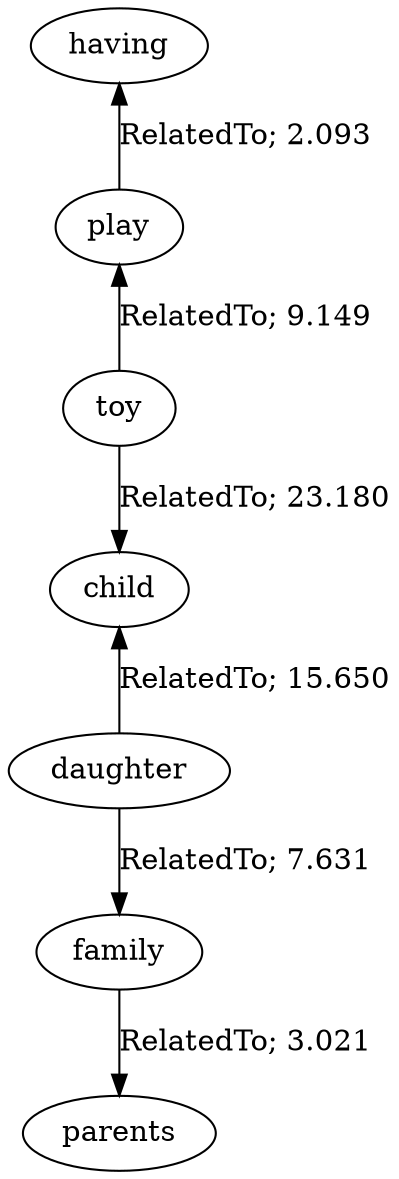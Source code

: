 // The path the concepts from "having" to "parents".Path Length: 6; Weight Sum: 60.72410165852729; Average Weight: 10.120683609754549
digraph "4_a---having-parents---PLen6_WSum60.724_WAvg10.121" {
	0 [label=having]
	1 [label=play]
	2 [label=toy]
	3 [label=child]
	4 [label=daughter]
	5 [label=family]
	6 [label=parents]
	0 -> 1 [label="RelatedTo; 2.093" dir=back weight=2.093]
	1 -> 2 [label="RelatedTo; 9.149" dir=back weight=9.149]
	2 -> 3 [label="RelatedTo; 23.180" dir=forward weight=23.180]
	3 -> 4 [label="RelatedTo; 15.650" dir=back weight=15.650]
	4 -> 5 [label="RelatedTo; 7.631" dir=forward weight=7.631]
	5 -> 6 [label="RelatedTo; 3.021" dir=forward weight=3.021]
}

